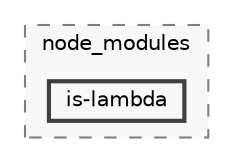 digraph "backend/node_modules/is-lambda"
{
 // LATEX_PDF_SIZE
  bgcolor="transparent";
  edge [fontname=Helvetica,fontsize=10,labelfontname=Helvetica,labelfontsize=10];
  node [fontname=Helvetica,fontsize=10,shape=box,height=0.2,width=0.4];
  compound=true
  subgraph clusterdir_86dbea9de526ba50b112ba867d8b4b1f {
    graph [ bgcolor="#f8f8f8", pencolor="grey50", label="node_modules", fontname=Helvetica,fontsize=10 style="filled,dashed", URL="dir_86dbea9de526ba50b112ba867d8b4b1f.html",tooltip=""]
  dir_bed357b764680c7ecdaeb5a9c9fdb9a1 [label="is-lambda", fillcolor="#f8f8f8", color="grey25", style="filled,bold", URL="dir_bed357b764680c7ecdaeb5a9c9fdb9a1.html",tooltip=""];
  }
}
